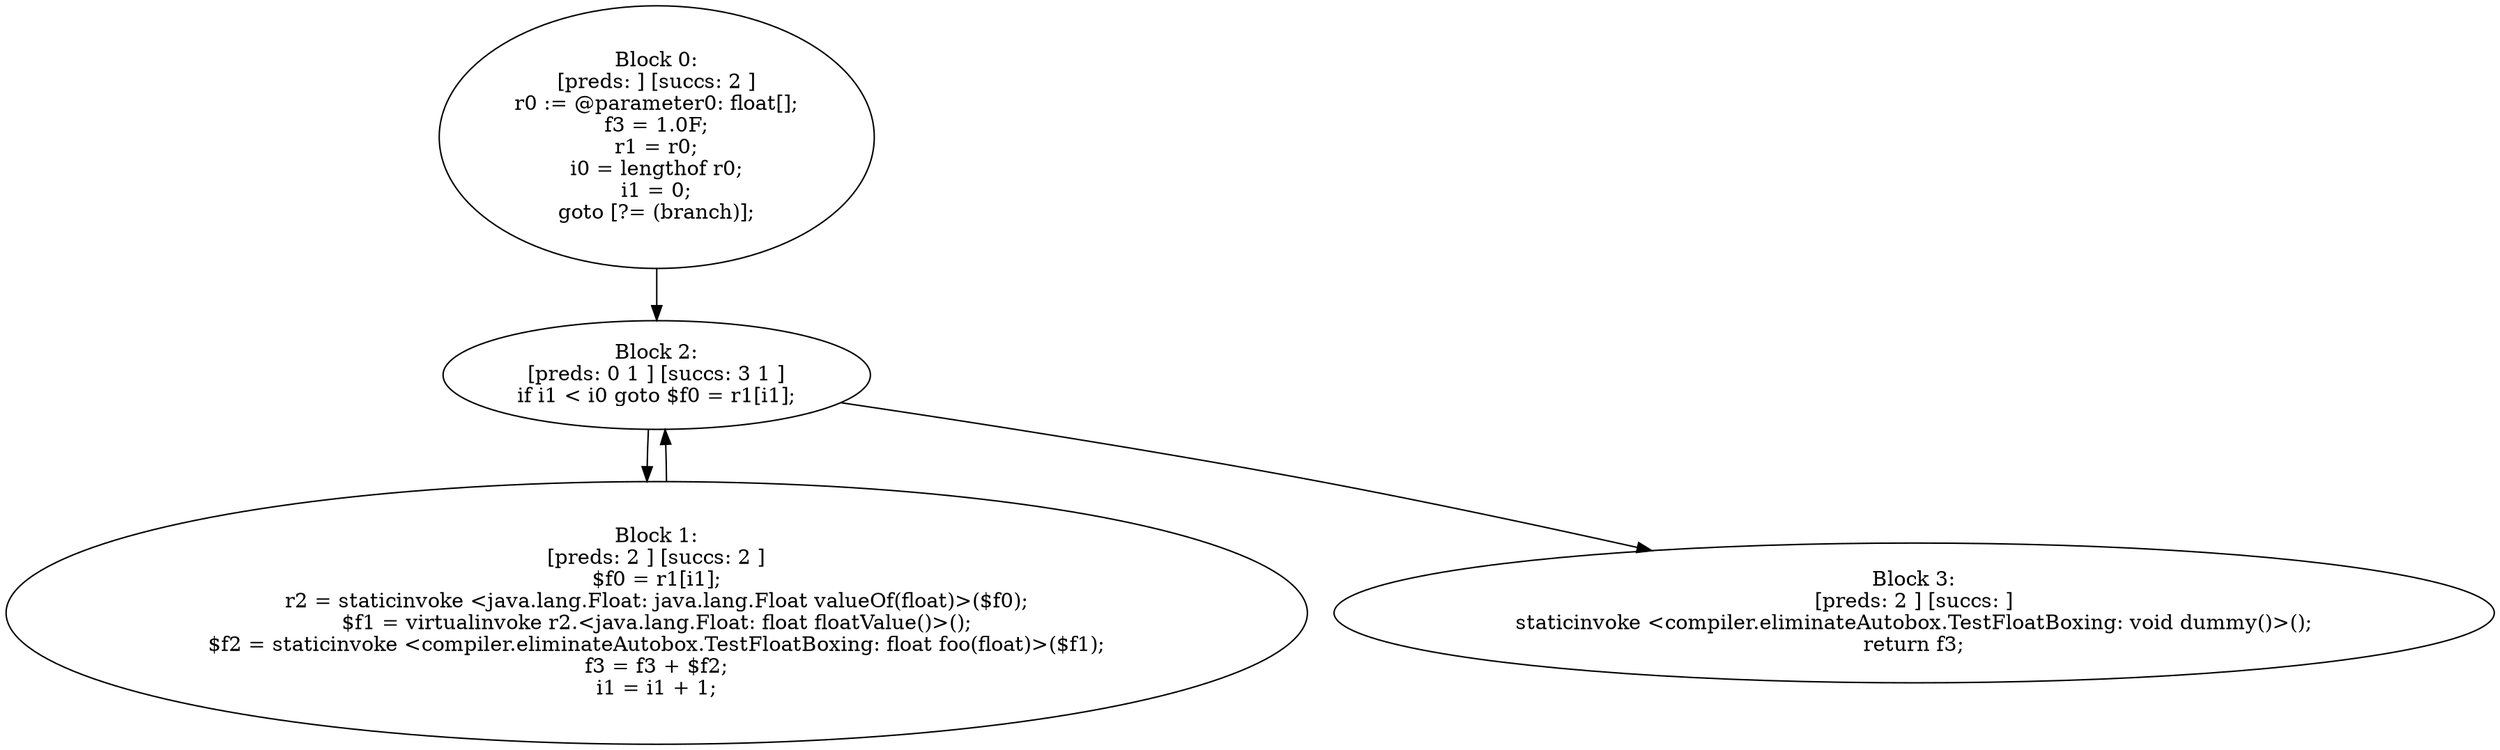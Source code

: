 digraph "unitGraph" {
    "Block 0:
[preds: ] [succs: 2 ]
r0 := @parameter0: float[];
f3 = 1.0F;
r1 = r0;
i0 = lengthof r0;
i1 = 0;
goto [?= (branch)];
"
    "Block 1:
[preds: 2 ] [succs: 2 ]
$f0 = r1[i1];
r2 = staticinvoke <java.lang.Float: java.lang.Float valueOf(float)>($f0);
$f1 = virtualinvoke r2.<java.lang.Float: float floatValue()>();
$f2 = staticinvoke <compiler.eliminateAutobox.TestFloatBoxing: float foo(float)>($f1);
f3 = f3 + $f2;
i1 = i1 + 1;
"
    "Block 2:
[preds: 0 1 ] [succs: 3 1 ]
if i1 < i0 goto $f0 = r1[i1];
"
    "Block 3:
[preds: 2 ] [succs: ]
staticinvoke <compiler.eliminateAutobox.TestFloatBoxing: void dummy()>();
return f3;
"
    "Block 0:
[preds: ] [succs: 2 ]
r0 := @parameter0: float[];
f3 = 1.0F;
r1 = r0;
i0 = lengthof r0;
i1 = 0;
goto [?= (branch)];
"->"Block 2:
[preds: 0 1 ] [succs: 3 1 ]
if i1 < i0 goto $f0 = r1[i1];
";
    "Block 1:
[preds: 2 ] [succs: 2 ]
$f0 = r1[i1];
r2 = staticinvoke <java.lang.Float: java.lang.Float valueOf(float)>($f0);
$f1 = virtualinvoke r2.<java.lang.Float: float floatValue()>();
$f2 = staticinvoke <compiler.eliminateAutobox.TestFloatBoxing: float foo(float)>($f1);
f3 = f3 + $f2;
i1 = i1 + 1;
"->"Block 2:
[preds: 0 1 ] [succs: 3 1 ]
if i1 < i0 goto $f0 = r1[i1];
";
    "Block 2:
[preds: 0 1 ] [succs: 3 1 ]
if i1 < i0 goto $f0 = r1[i1];
"->"Block 3:
[preds: 2 ] [succs: ]
staticinvoke <compiler.eliminateAutobox.TestFloatBoxing: void dummy()>();
return f3;
";
    "Block 2:
[preds: 0 1 ] [succs: 3 1 ]
if i1 < i0 goto $f0 = r1[i1];
"->"Block 1:
[preds: 2 ] [succs: 2 ]
$f0 = r1[i1];
r2 = staticinvoke <java.lang.Float: java.lang.Float valueOf(float)>($f0);
$f1 = virtualinvoke r2.<java.lang.Float: float floatValue()>();
$f2 = staticinvoke <compiler.eliminateAutobox.TestFloatBoxing: float foo(float)>($f1);
f3 = f3 + $f2;
i1 = i1 + 1;
";
}
